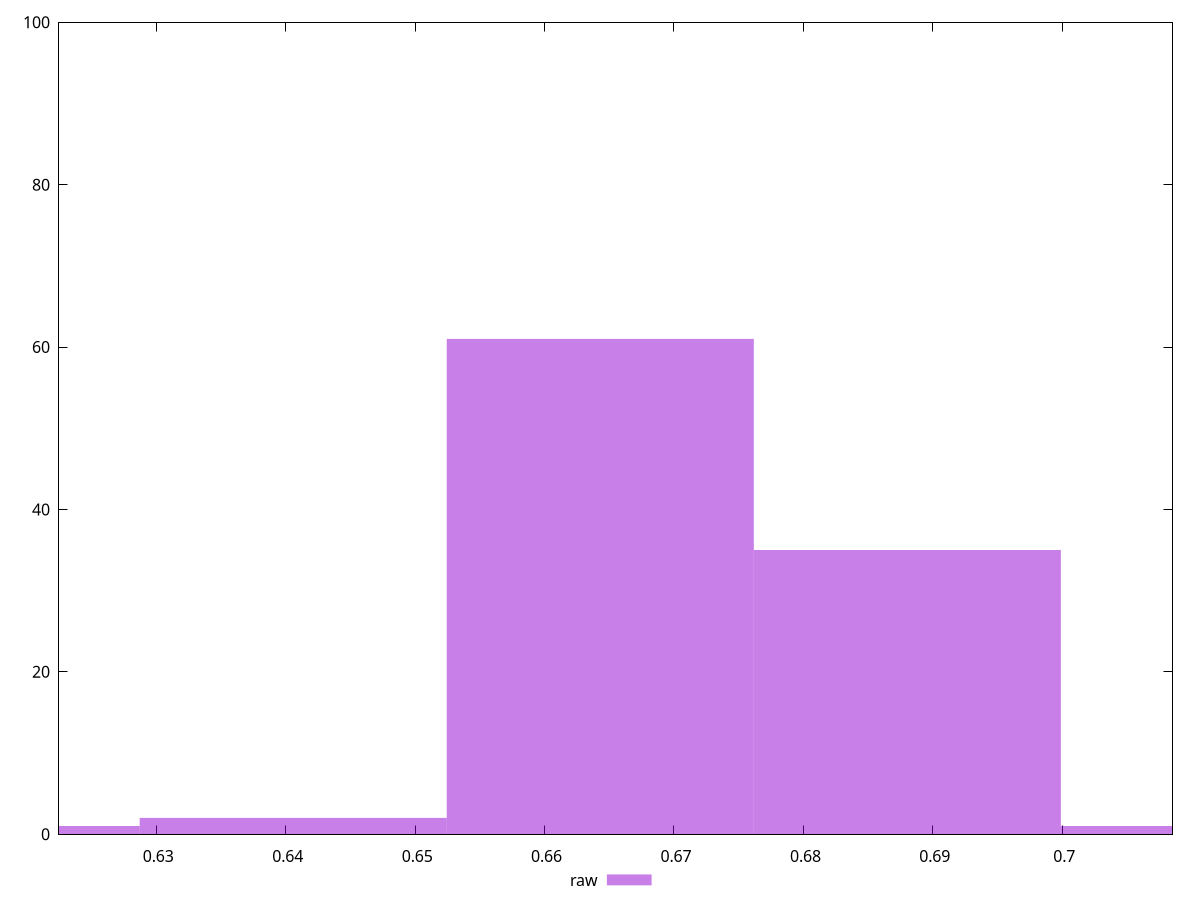 reset

$raw <<EOF
0.6880298121491706 35
0.6643046462129922 61
0.6168543143406356 1
0.7117549780853488 1
0.6405794802768139 2
EOF

set key outside below
set boxwidth 0.023725165936178294
set xrange [0.6224828336711038:0.7085163227703013]
set yrange [0:100]
set trange [0:100]
set style fill transparent solid 0.5 noborder
set terminal svg size 640, 490 enhanced background rgb 'white'
set output "report_00009_2021-02-08T22-37-41.559Z/meta/pScore/samples/pages+cached+noadtech/raw/histogram.svg"

plot $raw title "raw" with boxes

reset
